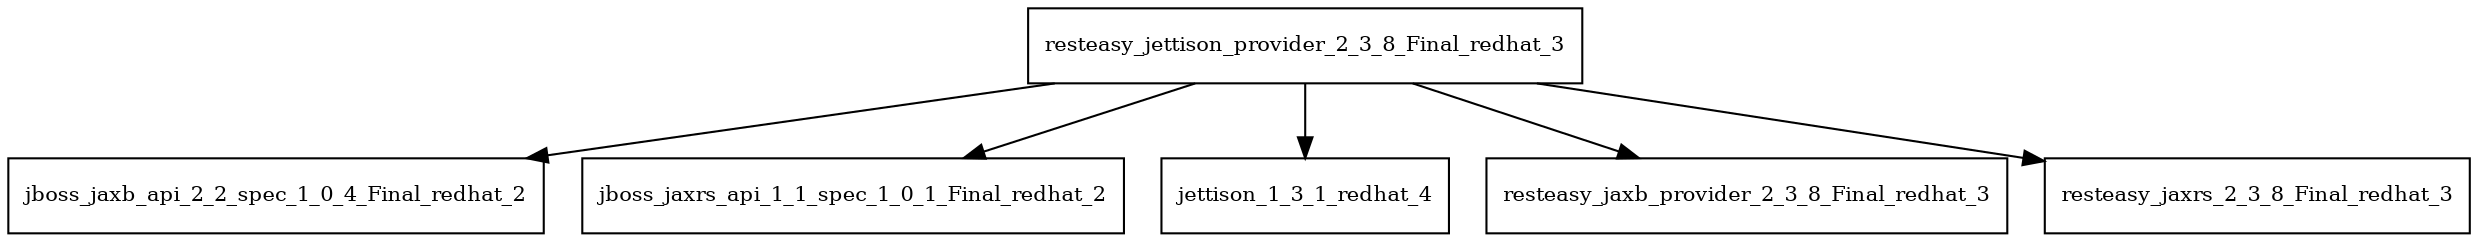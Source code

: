 digraph resteasy_jettison_provider_2_3_8_Final_redhat_3_dependencies {
  node [shape = box, fontsize=10.0];
  resteasy_jettison_provider_2_3_8_Final_redhat_3 -> jboss_jaxb_api_2_2_spec_1_0_4_Final_redhat_2;
  resteasy_jettison_provider_2_3_8_Final_redhat_3 -> jboss_jaxrs_api_1_1_spec_1_0_1_Final_redhat_2;
  resteasy_jettison_provider_2_3_8_Final_redhat_3 -> jettison_1_3_1_redhat_4;
  resteasy_jettison_provider_2_3_8_Final_redhat_3 -> resteasy_jaxb_provider_2_3_8_Final_redhat_3;
  resteasy_jettison_provider_2_3_8_Final_redhat_3 -> resteasy_jaxrs_2_3_8_Final_redhat_3;
}
